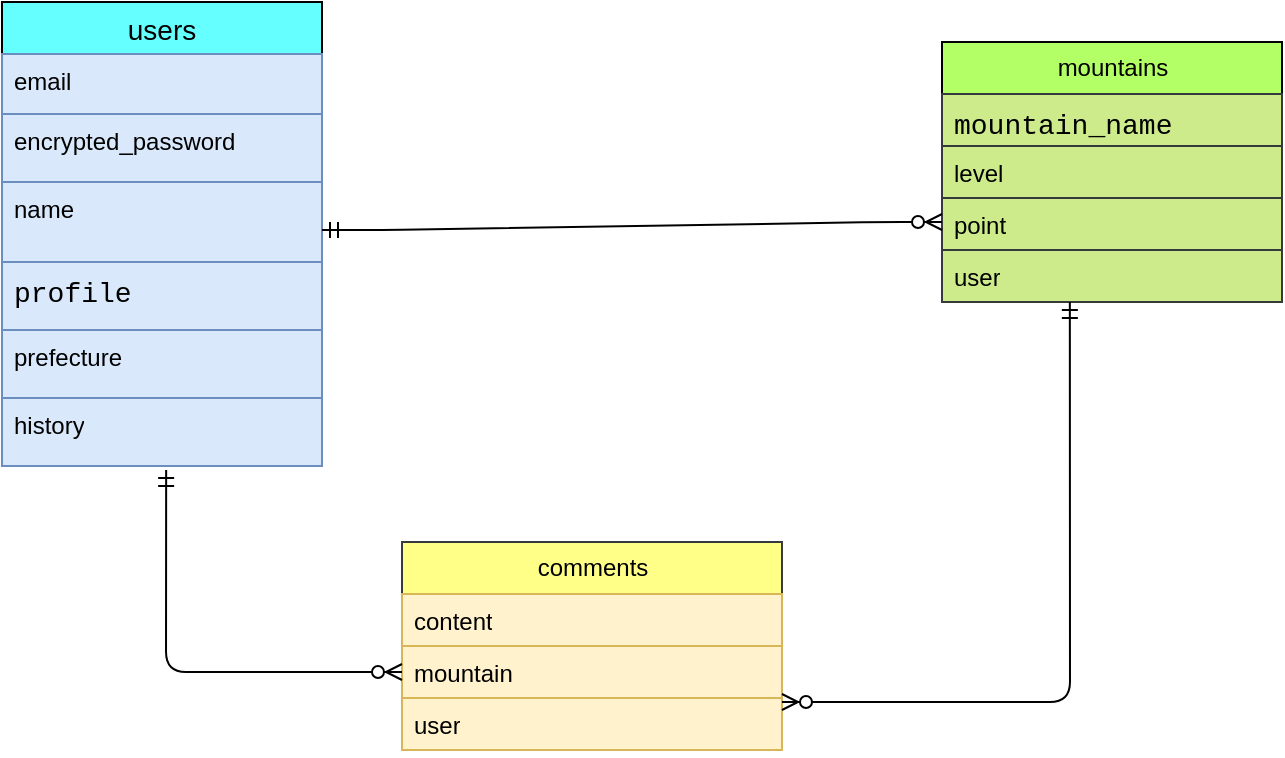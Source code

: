 <mxfile version="21.6.1" type="github">
  <diagram id="cKDSw99Oe8og72lqF9et" name="ページ1">
    <mxGraphModel dx="880" dy="484" grid="1" gridSize="10" guides="1" tooltips="1" connect="1" arrows="1" fold="1" page="1" pageScale="1" pageWidth="827" pageHeight="1169" math="0" shadow="0">
      <root>
        <mxCell id="0" />
        <mxCell id="1" parent="0" />
        <mxCell id="15" value="&lt;font color=&quot;#000000&quot;&gt;comments&lt;/font&gt;" style="swimlane;fontStyle=0;childLayout=stackLayout;horizontal=1;startSize=26;fillColor=#ffff88;horizontalStack=0;resizeParent=1;resizeParentMax=0;resizeLast=0;collapsible=1;marginBottom=0;html=1;strokeColor=#36393d;" parent="1" vertex="1">
          <mxGeometry x="300" y="320" width="190" height="104" as="geometry" />
        </mxCell>
        <mxCell id="16" value="content" style="text;strokeColor=#d6b656;fillColor=#fff2cc;align=left;verticalAlign=top;spacingLeft=4;spacingRight=4;overflow=hidden;rotatable=0;points=[[0,0.5],[1,0.5]];portConstraint=eastwest;whiteSpace=wrap;html=1;labelBackgroundColor=none;" parent="15" vertex="1">
          <mxGeometry y="26" width="190" height="26" as="geometry" />
        </mxCell>
        <mxCell id="17" value="mountain" style="text;align=left;verticalAlign=top;spacingLeft=4;spacingRight=4;overflow=hidden;rotatable=0;points=[[0,0.5],[1,0.5]];portConstraint=eastwest;whiteSpace=wrap;html=1;fillColor=#fff2cc;strokeColor=#d6b656;" parent="15" vertex="1">
          <mxGeometry y="52" width="190" height="26" as="geometry" />
        </mxCell>
        <mxCell id="18" value="user" style="text;align=left;verticalAlign=top;spacingLeft=4;spacingRight=4;overflow=hidden;rotatable=0;points=[[0,0.5],[1,0.5]];portConstraint=eastwest;whiteSpace=wrap;html=1;fillColor=#fff2cc;strokeColor=#d6b656;" parent="15" vertex="1">
          <mxGeometry y="78" width="190" height="26" as="geometry" />
        </mxCell>
        <mxCell id="36" value="&lt;font style=&quot;&quot; color=&quot;#000000&quot;&gt;mountains&lt;/font&gt;" style="swimlane;fontStyle=0;childLayout=stackLayout;horizontal=1;startSize=26;fillColor=#B3FF66;horizontalStack=0;resizeParent=1;resizeParentMax=0;resizeLast=0;collapsible=1;marginBottom=0;html=1;" parent="1" vertex="1">
          <mxGeometry x="570" y="70" width="170" height="104" as="geometry" />
        </mxCell>
        <mxCell id="37" value="&lt;div style=&quot;font-family: Consolas, &amp;quot;Courier New&amp;quot;, monospace; font-size: 14px; line-height: 19px;&quot;&gt;mountain_name&lt;/div&gt;" style="text;align=left;verticalAlign=top;spacingLeft=4;spacingRight=4;overflow=hidden;rotatable=0;points=[[0,0.5],[1,0.5]];portConstraint=eastwest;whiteSpace=wrap;html=1;fillColor=#cdeb8b;strokeColor=#36393d;" parent="36" vertex="1">
          <mxGeometry y="26" width="170" height="26" as="geometry" />
        </mxCell>
        <mxCell id="38" value="level" style="text;strokeColor=#36393d;fillColor=#cdeb8b;align=left;verticalAlign=top;spacingLeft=4;spacingRight=4;overflow=hidden;rotatable=0;points=[[0,0.5],[1,0.5]];portConstraint=eastwest;whiteSpace=wrap;html=1;" parent="36" vertex="1">
          <mxGeometry y="52" width="170" height="26" as="geometry" />
        </mxCell>
        <mxCell id="39" value="point" style="text;strokeColor=#36393d;fillColor=#cdeb8b;align=left;verticalAlign=top;spacingLeft=4;spacingRight=4;overflow=hidden;rotatable=0;points=[[0,0.5],[1,0.5]];portConstraint=eastwest;whiteSpace=wrap;html=1;" parent="36" vertex="1">
          <mxGeometry y="78" width="170" height="26" as="geometry" />
        </mxCell>
        <mxCell id="98" value="users" style="swimlane;fontStyle=0;childLayout=stackLayout;horizontal=1;startSize=26;horizontalStack=0;resizeParent=1;resizeParentMax=0;resizeLast=0;collapsible=1;marginBottom=0;align=center;fontSize=14;shadow=0;labelBackgroundColor=none;sketch=0;fillColor=#66FFFF;fontColor=#000000;movable=1;resizable=1;rotatable=1;deletable=1;editable=1;connectable=1;" parent="1" vertex="1">
          <mxGeometry x="100" y="50" width="160" height="130" as="geometry" />
        </mxCell>
        <mxCell id="99" value="email" style="text;strokeColor=#6c8ebf;fillColor=#dae8fc;spacingLeft=4;spacingRight=4;overflow=hidden;rotatable=0;points=[[0,0.5],[1,0.5]];portConstraint=eastwest;fontSize=12;shadow=0;labelBackgroundColor=none;sketch=0;" parent="98" vertex="1">
          <mxGeometry y="26" width="160" height="30" as="geometry" />
        </mxCell>
        <mxCell id="100" value="encrypted_password" style="text;strokeColor=#6c8ebf;fillColor=#dae8fc;spacingLeft=4;spacingRight=4;overflow=hidden;rotatable=0;points=[[0,0.5],[1,0.5]];portConstraint=eastwest;fontSize=12;shadow=0;labelBackgroundColor=none;sketch=0;" parent="98" vertex="1">
          <mxGeometry y="56" width="160" height="34" as="geometry" />
        </mxCell>
        <mxCell id="101" value="name" style="text;strokeColor=#6c8ebf;fillColor=#dae8fc;spacingLeft=4;spacingRight=4;overflow=hidden;rotatable=0;points=[[0,0.5],[1,0.5]];portConstraint=eastwest;fontSize=12;shadow=0;labelBackgroundColor=none;sketch=0;" parent="98" vertex="1">
          <mxGeometry y="90" width="160" height="40" as="geometry" />
        </mxCell>
        <mxCell id="138" value="user" style="text;strokeColor=#36393d;fillColor=#cdeb8b;align=left;verticalAlign=top;spacingLeft=4;spacingRight=4;overflow=hidden;rotatable=1;points=[[0,0.5],[1,0.5]];portConstraint=eastwest;whiteSpace=wrap;html=1;movable=1;resizable=1;deletable=1;editable=1;connectable=1;" parent="1" vertex="1">
          <mxGeometry x="570" y="174" width="170" height="26" as="geometry" />
        </mxCell>
        <mxCell id="139" value="&lt;div style=&quot;font-family: Consolas, &amp;quot;Courier New&amp;quot;, monospace; font-size: 14px; line-height: 19px;&quot;&gt;profile&lt;/div&gt;" style="text;strokeColor=#6c8ebf;fillColor=#dae8fc;align=left;verticalAlign=top;spacingLeft=4;spacingRight=4;overflow=hidden;rotatable=0;points=[[0,0.5],[1,0.5]];portConstraint=eastwest;whiteSpace=wrap;html=1;" parent="1" vertex="1">
          <mxGeometry x="100" y="180" width="160" height="34" as="geometry" />
        </mxCell>
        <mxCell id="140" value="prefecture" style="text;strokeColor=#6c8ebf;fillColor=#dae8fc;align=left;verticalAlign=top;spacingLeft=4;spacingRight=4;overflow=hidden;rotatable=0;points=[[0,0.5],[1,0.5]];portConstraint=eastwest;whiteSpace=wrap;html=1;" parent="1" vertex="1">
          <mxGeometry x="100" y="214" width="160" height="34" as="geometry" />
        </mxCell>
        <mxCell id="141" value="history" style="text;strokeColor=#6c8ebf;fillColor=#dae8fc;align=left;verticalAlign=top;spacingLeft=4;spacingRight=4;overflow=hidden;rotatable=0;points=[[0,0.5],[1,0.5]];portConstraint=eastwest;whiteSpace=wrap;html=1;" parent="1" vertex="1">
          <mxGeometry x="100" y="248" width="160" height="34" as="geometry" />
        </mxCell>
        <mxCell id="142" value="" style="edgeStyle=entityRelationEdgeStyle;fontSize=12;html=1;endArrow=ERzeroToMany;startArrow=ERmandOne;fontColor=#000000;" parent="1" edge="1">
          <mxGeometry width="100" height="100" relative="1" as="geometry">
            <mxPoint x="260" y="164" as="sourcePoint" />
            <mxPoint x="570" y="160" as="targetPoint" />
            <Array as="points">
              <mxPoint x="530" y="150" />
            </Array>
          </mxGeometry>
        </mxCell>
        <mxCell id="143" value="" style="edgeStyle=elbowEdgeStyle;fontSize=12;html=1;endArrow=ERzeroToMany;startArrow=ERmandOne;fontColor=#000000;exitX=0.513;exitY=1.059;exitDx=0;exitDy=0;exitPerimeter=0;entryX=0;entryY=0.5;entryDx=0;entryDy=0;" parent="1" source="141" target="17" edge="1">
          <mxGeometry width="100" height="100" relative="1" as="geometry">
            <mxPoint x="160" y="310" as="sourcePoint" />
            <mxPoint x="290" y="400" as="targetPoint" />
            <Array as="points">
              <mxPoint x="182" y="360" />
            </Array>
          </mxGeometry>
        </mxCell>
        <mxCell id="144" value="" style="edgeStyle=elbowEdgeStyle;fontSize=12;html=1;endArrow=ERzeroToMany;startArrow=ERmandOne;fontColor=#000000;exitX=0.376;exitY=1;exitDx=0;exitDy=0;exitPerimeter=0;" parent="1" source="138" edge="1">
          <mxGeometry width="100" height="100" relative="1" as="geometry">
            <mxPoint x="630" y="240" as="sourcePoint" />
            <mxPoint x="490" y="400" as="targetPoint" />
            <Array as="points">
              <mxPoint x="634" y="390" />
              <mxPoint x="640" y="370" />
            </Array>
          </mxGeometry>
        </mxCell>
      </root>
    </mxGraphModel>
  </diagram>
</mxfile>
